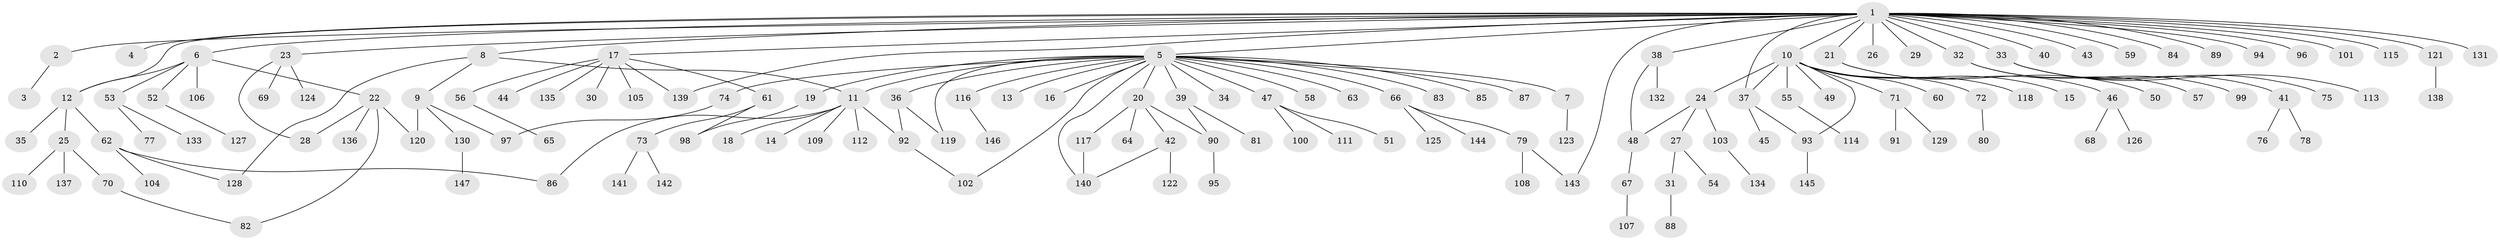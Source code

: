 // coarse degree distribution, {1: 0.8448275862068966, 22: 0.017241379310344827, 2: 0.06896551724137931, 9: 0.017241379310344827, 5: 0.017241379310344827, 4: 0.017241379310344827, 21: 0.017241379310344827}
// Generated by graph-tools (version 1.1) at 2025/50/03/04/25 21:50:15]
// undirected, 147 vertices, 166 edges
graph export_dot {
graph [start="1"]
  node [color=gray90,style=filled];
  1;
  2;
  3;
  4;
  5;
  6;
  7;
  8;
  9;
  10;
  11;
  12;
  13;
  14;
  15;
  16;
  17;
  18;
  19;
  20;
  21;
  22;
  23;
  24;
  25;
  26;
  27;
  28;
  29;
  30;
  31;
  32;
  33;
  34;
  35;
  36;
  37;
  38;
  39;
  40;
  41;
  42;
  43;
  44;
  45;
  46;
  47;
  48;
  49;
  50;
  51;
  52;
  53;
  54;
  55;
  56;
  57;
  58;
  59;
  60;
  61;
  62;
  63;
  64;
  65;
  66;
  67;
  68;
  69;
  70;
  71;
  72;
  73;
  74;
  75;
  76;
  77;
  78;
  79;
  80;
  81;
  82;
  83;
  84;
  85;
  86;
  87;
  88;
  89;
  90;
  91;
  92;
  93;
  94;
  95;
  96;
  97;
  98;
  99;
  100;
  101;
  102;
  103;
  104;
  105;
  106;
  107;
  108;
  109;
  110;
  111;
  112;
  113;
  114;
  115;
  116;
  117;
  118;
  119;
  120;
  121;
  122;
  123;
  124;
  125;
  126;
  127;
  128;
  129;
  130;
  131;
  132;
  133;
  134;
  135;
  136;
  137;
  138;
  139;
  140;
  141;
  142;
  143;
  144;
  145;
  146;
  147;
  1 -- 2;
  1 -- 4;
  1 -- 5;
  1 -- 6;
  1 -- 8;
  1 -- 10;
  1 -- 12;
  1 -- 17;
  1 -- 21;
  1 -- 23;
  1 -- 26;
  1 -- 29;
  1 -- 32;
  1 -- 33;
  1 -- 37;
  1 -- 38;
  1 -- 40;
  1 -- 43;
  1 -- 59;
  1 -- 84;
  1 -- 89;
  1 -- 94;
  1 -- 96;
  1 -- 101;
  1 -- 115;
  1 -- 121;
  1 -- 131;
  1 -- 139;
  1 -- 143;
  2 -- 3;
  5 -- 7;
  5 -- 11;
  5 -- 13;
  5 -- 16;
  5 -- 19;
  5 -- 20;
  5 -- 34;
  5 -- 36;
  5 -- 39;
  5 -- 47;
  5 -- 58;
  5 -- 63;
  5 -- 66;
  5 -- 74;
  5 -- 83;
  5 -- 85;
  5 -- 87;
  5 -- 102;
  5 -- 116;
  5 -- 119;
  5 -- 140;
  6 -- 12;
  6 -- 22;
  6 -- 52;
  6 -- 53;
  6 -- 106;
  7 -- 123;
  8 -- 9;
  8 -- 11;
  8 -- 128;
  9 -- 97;
  9 -- 120;
  9 -- 130;
  10 -- 15;
  10 -- 24;
  10 -- 37;
  10 -- 49;
  10 -- 55;
  10 -- 60;
  10 -- 71;
  10 -- 72;
  10 -- 93;
  10 -- 118;
  11 -- 14;
  11 -- 18;
  11 -- 86;
  11 -- 92;
  11 -- 109;
  11 -- 112;
  12 -- 25;
  12 -- 35;
  12 -- 62;
  17 -- 30;
  17 -- 44;
  17 -- 56;
  17 -- 61;
  17 -- 105;
  17 -- 135;
  17 -- 139;
  19 -- 98;
  20 -- 42;
  20 -- 64;
  20 -- 90;
  20 -- 117;
  21 -- 46;
  21 -- 50;
  22 -- 28;
  22 -- 82;
  22 -- 120;
  22 -- 136;
  23 -- 28;
  23 -- 69;
  23 -- 124;
  24 -- 27;
  24 -- 48;
  24 -- 103;
  25 -- 70;
  25 -- 110;
  25 -- 137;
  27 -- 31;
  27 -- 54;
  31 -- 88;
  32 -- 57;
  32 -- 99;
  33 -- 41;
  33 -- 75;
  33 -- 113;
  36 -- 92;
  36 -- 119;
  37 -- 45;
  37 -- 93;
  38 -- 48;
  38 -- 132;
  39 -- 81;
  39 -- 90;
  41 -- 76;
  41 -- 78;
  42 -- 122;
  42 -- 140;
  46 -- 68;
  46 -- 126;
  47 -- 51;
  47 -- 100;
  47 -- 111;
  48 -- 67;
  52 -- 127;
  53 -- 77;
  53 -- 133;
  55 -- 114;
  56 -- 65;
  61 -- 73;
  61 -- 98;
  62 -- 86;
  62 -- 104;
  62 -- 128;
  66 -- 79;
  66 -- 125;
  66 -- 144;
  67 -- 107;
  70 -- 82;
  71 -- 91;
  71 -- 129;
  72 -- 80;
  73 -- 141;
  73 -- 142;
  74 -- 97;
  79 -- 108;
  79 -- 143;
  90 -- 95;
  92 -- 102;
  93 -- 145;
  103 -- 134;
  116 -- 146;
  117 -- 140;
  121 -- 138;
  130 -- 147;
}
